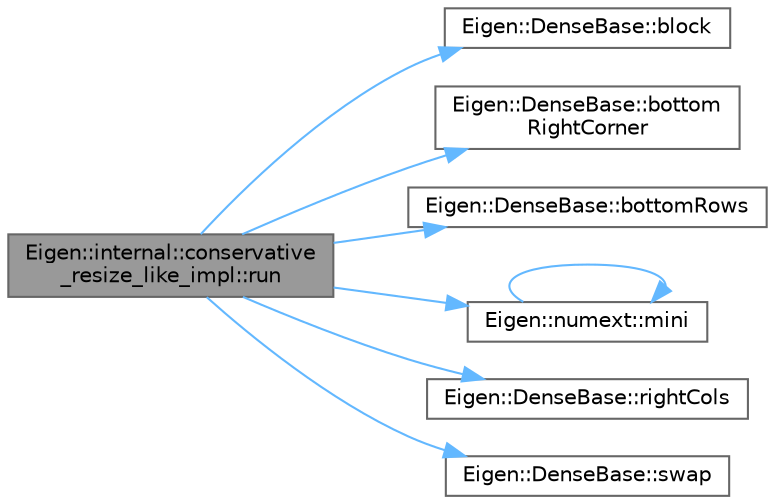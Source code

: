 digraph "Eigen::internal::conservative_resize_like_impl::run"
{
 // LATEX_PDF_SIZE
  bgcolor="transparent";
  edge [fontname=Helvetica,fontsize=10,labelfontname=Helvetica,labelfontsize=10];
  node [fontname=Helvetica,fontsize=10,shape=box,height=0.2,width=0.4];
  rankdir="LR";
  Node1 [id="Node000001",label="Eigen::internal::conservative\l_resize_like_impl::run",height=0.2,width=0.4,color="gray40", fillcolor="grey60", style="filled", fontcolor="black",tooltip=" "];
  Node1 -> Node2 [id="edge1_Node000001_Node000002",color="steelblue1",style="solid",tooltip=" "];
  Node2 [id="Node000002",label="Eigen::DenseBase::block",height=0.2,width=0.4,color="grey40", fillcolor="white", style="filled",URL="$class_eigen_1_1_dense_base.html#ab8e42e67c5cfd5fa13e684642f0f65bf",tooltip=" "];
  Node1 -> Node3 [id="edge2_Node000001_Node000003",color="steelblue1",style="solid",tooltip=" "];
  Node3 [id="Node000003",label="Eigen::DenseBase::bottom\lRightCorner",height=0.2,width=0.4,color="grey40", fillcolor="white", style="filled",URL="$class_eigen_1_1_dense_base.html#a6cdf27f6b825097f86fc6bcdbeed9e65",tooltip=" "];
  Node1 -> Node4 [id="edge3_Node000001_Node000004",color="steelblue1",style="solid",tooltip=" "];
  Node4 [id="Node000004",label="Eigen::DenseBase::bottomRows",height=0.2,width=0.4,color="grey40", fillcolor="white", style="filled",URL="$class_eigen_1_1_dense_base.html#acff625e5f44ffe92bf79d20223114c2d",tooltip=" "];
  Node1 -> Node5 [id="edge4_Node000001_Node000005",color="steelblue1",style="solid",tooltip=" "];
  Node5 [id="Node000005",label="Eigen::numext::mini",height=0.2,width=0.4,color="grey40", fillcolor="white", style="filled",URL="$namespace_eigen_1_1numext.html#ab3b30bf0bcfa1ad91dbec75fabb3bea0",tooltip=" "];
  Node5 -> Node5 [id="edge5_Node000005_Node000005",color="steelblue1",style="solid",tooltip=" "];
  Node1 -> Node6 [id="edge6_Node000001_Node000006",color="steelblue1",style="solid",tooltip=" "];
  Node6 [id="Node000006",label="Eigen::DenseBase::rightCols",height=0.2,width=0.4,color="grey40", fillcolor="white", style="filled",URL="$class_eigen_1_1_dense_base.html#a5b0fa44c191d40a2f82260f7e5cdeaa9",tooltip=" "];
  Node1 -> Node7 [id="edge7_Node000001_Node000007",color="steelblue1",style="solid",tooltip=" "];
  Node7 [id="Node000007",label="Eigen::DenseBase::swap",height=0.2,width=0.4,color="grey40", fillcolor="white", style="filled",URL="$class_eigen_1_1_dense_base.html#ab420d9d588ac443f5a1b1a7dceb12c90",tooltip=" "];
}
